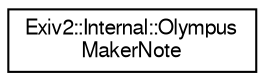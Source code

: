 digraph "Graphical Class Hierarchy"
{
  edge [fontname="FreeSans",fontsize="10",labelfontname="FreeSans",labelfontsize="10"];
  node [fontname="FreeSans",fontsize="10",shape=record];
  rankdir="LR";
  Node1 [label="Exiv2::Internal::Olympus\lMakerNote",height=0.2,width=0.4,color="black", fillcolor="white", style="filled",URL="$classExiv2_1_1Internal_1_1OlympusMakerNote.html",tooltip="MakerNote for Olympus cameras. "];
}

